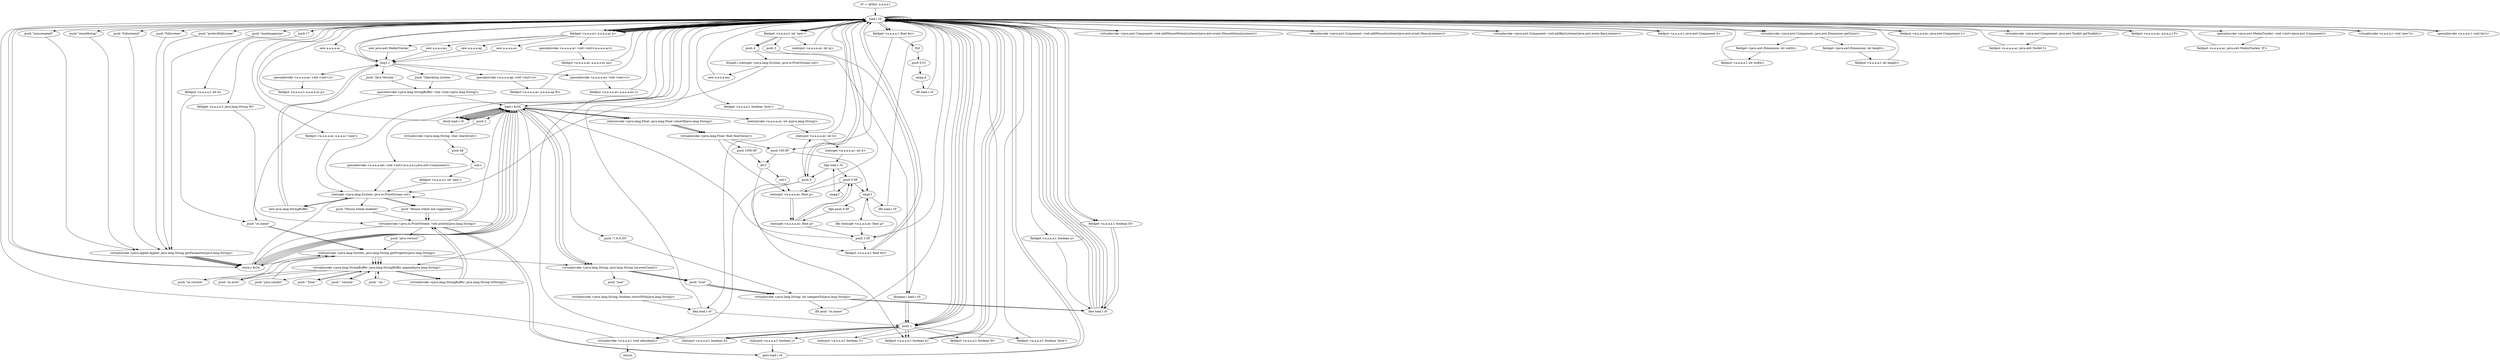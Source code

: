 digraph "" {
    "r0 := @this: a.a.a.a.l"
    "load.r r0"
    "r0 := @this: a.a.a.a.l"->"load.r r0";
    "new a.a.a.a.ac"
    "load.r r0"->"new a.a.a.a.ac";
    "dup1.r"
    "new a.a.a.a.ac"->"dup1.r";
    "specialinvoke <a.a.a.a.ac: void <init>()>"
    "dup1.r"->"specialinvoke <a.a.a.a.ac: void <init>()>";
    "fieldput <a.a.a.a.l: a.a.a.a.ac p>"
    "specialinvoke <a.a.a.a.ac: void <init>()>"->"fieldput <a.a.a.a.l: a.a.a.a.ac p>";
    "fieldput <a.a.a.a.l: a.a.a.a.ac p>"->"load.r r0";
    "fieldget <a.a.a.a.l: a.a.a.a.ac p>"
    "load.r r0"->"fieldget <a.a.a.a.l: a.a.a.a.ac p>";
    "fieldget <a.a.a.a.l: a.a.a.a.ac p>"->"load.r r0";
    "fieldput <a.a.a.a.ac: a.a.a.a.l 'case'>"
    "load.r r0"->"fieldput <a.a.a.a.ac: a.a.a.a.l 'case'>";
    "staticget <java.lang.System: java.io.PrintStream out>"
    "fieldput <a.a.a.a.ac: a.a.a.a.l 'case'>"->"staticget <java.lang.System: java.io.PrintStream out>";
    "staticget <java.lang.System: java.io.PrintStream out>"->"load.r r0";
    "fieldget <a.a.a.a.l: java.lang.String M>"
    "load.r r0"->"fieldget <a.a.a.a.l: java.lang.String M>";
    "virtualinvoke <java.io.PrintStream: void println(java.lang.String)>"
    "fieldget <a.a.a.a.l: java.lang.String M>"->"virtualinvoke <java.io.PrintStream: void println(java.lang.String)>";
    "push \"java.version\""
    "virtualinvoke <java.io.PrintStream: void println(java.lang.String)>"->"push \"java.version\"";
    "staticinvoke <java.lang.System: java.lang.String getProperty(java.lang.String)>"
    "push \"java.version\""->"staticinvoke <java.lang.System: java.lang.String getProperty(java.lang.String)>";
    "store.r $r34"
    "staticinvoke <java.lang.System: java.lang.String getProperty(java.lang.String)>"->"store.r $r34";
    "store.r $r34"->"load.r r0";
    "load.r $r34"
    "load.r r0"->"load.r $r34";
    "push 2"
    "load.r $r34"->"push 2";
    "virtualinvoke <java.lang.String: char charAt(int)>"
    "push 2"->"virtualinvoke <java.lang.String: char charAt(int)>";
    "push 48"
    "virtualinvoke <java.lang.String: char charAt(int)>"->"push 48";
    "sub.c"
    "push 48"->"sub.c";
    "fieldput <a.a.a.a.l: int 'new'>"
    "sub.c"->"fieldput <a.a.a.a.l: int 'new'>";
    "fieldput <a.a.a.a.l: int 'new'>"->"staticget <java.lang.System: java.io.PrintStream out>";
    "new java.lang.StringBuffer"
    "staticget <java.lang.System: java.io.PrintStream out>"->"new java.lang.StringBuffer";
    "new java.lang.StringBuffer"->"dup1.r";
    "push \"Java Version: \""
    "dup1.r"->"push \"Java Version: \"";
    "specialinvoke <java.lang.StringBuffer: void <init>(java.lang.String)>"
    "push \"Java Version: \""->"specialinvoke <java.lang.StringBuffer: void <init>(java.lang.String)>";
    "specialinvoke <java.lang.StringBuffer: void <init>(java.lang.String)>"->"load.r $r34";
    "virtualinvoke <java.lang.StringBuffer: java.lang.StringBuffer append(java.lang.String)>"
    "load.r $r34"->"virtualinvoke <java.lang.StringBuffer: java.lang.StringBuffer append(java.lang.String)>";
    "push \" from \""
    "virtualinvoke <java.lang.StringBuffer: java.lang.StringBuffer append(java.lang.String)>"->"push \" from \"";
    "push \" from \""->"virtualinvoke <java.lang.StringBuffer: java.lang.StringBuffer append(java.lang.String)>";
    "push \"java.vendor\""
    "virtualinvoke <java.lang.StringBuffer: java.lang.StringBuffer append(java.lang.String)>"->"push \"java.vendor\"";
    "push \"java.vendor\""->"staticinvoke <java.lang.System: java.lang.String getProperty(java.lang.String)>";
    "staticinvoke <java.lang.System: java.lang.String getProperty(java.lang.String)>"->"virtualinvoke <java.lang.StringBuffer: java.lang.StringBuffer append(java.lang.String)>";
    "virtualinvoke <java.lang.StringBuffer: java.lang.String toString()>"
    "virtualinvoke <java.lang.StringBuffer: java.lang.StringBuffer append(java.lang.String)>"->"virtualinvoke <java.lang.StringBuffer: java.lang.String toString()>";
    "virtualinvoke <java.lang.StringBuffer: java.lang.String toString()>"->"virtualinvoke <java.io.PrintStream: void println(java.lang.String)>";
    "virtualinvoke <java.io.PrintStream: void println(java.lang.String)>"->"staticget <java.lang.System: java.io.PrintStream out>";
    "staticget <java.lang.System: java.io.PrintStream out>"->"new java.lang.StringBuffer";
    "new java.lang.StringBuffer"->"dup1.r";
    "push \"Operating system: \""
    "dup1.r"->"push \"Operating system: \"";
    "push \"Operating system: \""->"specialinvoke <java.lang.StringBuffer: void <init>(java.lang.String)>";
    "push \"os.name\""
    "specialinvoke <java.lang.StringBuffer: void <init>(java.lang.String)>"->"push \"os.name\"";
    "push \"os.name\""->"staticinvoke <java.lang.System: java.lang.String getProperty(java.lang.String)>";
    "staticinvoke <java.lang.System: java.lang.String getProperty(java.lang.String)>"->"virtualinvoke <java.lang.StringBuffer: java.lang.StringBuffer append(java.lang.String)>";
    "push \" version \""
    "virtualinvoke <java.lang.StringBuffer: java.lang.StringBuffer append(java.lang.String)>"->"push \" version \"";
    "push \" version \""->"virtualinvoke <java.lang.StringBuffer: java.lang.StringBuffer append(java.lang.String)>";
    "push \"os.version\""
    "virtualinvoke <java.lang.StringBuffer: java.lang.StringBuffer append(java.lang.String)>"->"push \"os.version\"";
    "push \"os.version\""->"staticinvoke <java.lang.System: java.lang.String getProperty(java.lang.String)>";
    "staticinvoke <java.lang.System: java.lang.String getProperty(java.lang.String)>"->"virtualinvoke <java.lang.StringBuffer: java.lang.StringBuffer append(java.lang.String)>";
    "push \" on \""
    "virtualinvoke <java.lang.StringBuffer: java.lang.StringBuffer append(java.lang.String)>"->"push \" on \"";
    "push \" on \""->"virtualinvoke <java.lang.StringBuffer: java.lang.StringBuffer append(java.lang.String)>";
    "push \"os.arch\""
    "virtualinvoke <java.lang.StringBuffer: java.lang.StringBuffer append(java.lang.String)>"->"push \"os.arch\"";
    "push \"os.arch\""->"staticinvoke <java.lang.System: java.lang.String getProperty(java.lang.String)>";
    "staticinvoke <java.lang.System: java.lang.String getProperty(java.lang.String)>"->"virtualinvoke <java.lang.StringBuffer: java.lang.StringBuffer append(java.lang.String)>";
    "virtualinvoke <java.lang.StringBuffer: java.lang.StringBuffer append(java.lang.String)>"->"virtualinvoke <java.lang.StringBuffer: java.lang.String toString()>";
    "virtualinvoke <java.lang.StringBuffer: java.lang.String toString()>"->"virtualinvoke <java.io.PrintStream: void println(java.lang.String)>";
    "virtualinvoke <java.io.PrintStream: void println(java.lang.String)>"->"load.r $r34";
    "push \"1.6.0_03\""
    "load.r $r34"->"push \"1.6.0_03\"";
    "virtualinvoke <java.lang.String: int compareTo(java.lang.String)>"
    "push \"1.6.0_03\""->"virtualinvoke <java.lang.String: int compareTo(java.lang.String)>";
    "iflt push \"os.name\""
    "virtualinvoke <java.lang.String: int compareTo(java.lang.String)>"->"iflt push \"os.name\"";
    "iflt push \"os.name\""->"load.r r0";
    "push 17"
    "load.r r0"->"push 17";
    "fieldput <a.a.a.a.l: int k>"
    "push 17"->"fieldput <a.a.a.a.l: int k>";
    "fieldput <a.a.a.a.l: int k>"->"push \"os.name\"";
    "push \"os.name\""->"staticinvoke <java.lang.System: java.lang.String getProperty(java.lang.String)>";
    "virtualinvoke <java.lang.String: java.lang.String toLowerCase()>"
    "staticinvoke <java.lang.System: java.lang.String getProperty(java.lang.String)>"->"virtualinvoke <java.lang.String: java.lang.String toLowerCase()>";
    "push \"mac\""
    "virtualinvoke <java.lang.String: java.lang.String toLowerCase()>"->"push \"mac\"";
    "virtualinvoke <java.lang.String: boolean startsWith(java.lang.String)>"
    "push \"mac\""->"virtualinvoke <java.lang.String: boolean startsWith(java.lang.String)>";
    "ifeq load.r r0"
    "virtualinvoke <java.lang.String: boolean startsWith(java.lang.String)>"->"ifeq load.r r0";
    "push 1"
    "ifeq load.r r0"->"push 1";
    "staticput <a.a.a.a.l: boolean C>"
    "push 1"->"staticput <a.a.a.a.l: boolean C>";
    "staticput <a.a.a.a.l: boolean C>"->"load.r r0";
    "fieldget <a.a.a.a.l: int 'new'>"
    "load.r r0"->"fieldget <a.a.a.a.l: int 'new'>";
    "push 3"
    "fieldget <a.a.a.a.l: int 'new'>"->"push 3";
    "ifcmpne.i load.r r0"
    "push 3"->"ifcmpne.i load.r r0";
    "ifcmpne.i load.r r0"->"push 1";
    "staticput <a.a.a.a.l: boolean A>"
    "push 1"->"staticput <a.a.a.a.l: boolean A>";
    "staticput <a.a.a.a.l: boolean A>"->"load.r r0";
    "load.r r0"->"fieldget <a.a.a.a.l: int 'new'>";
    "push 4"
    "fieldget <a.a.a.a.l: int 'new'>"->"push 4";
    "push 4"->"ifcmpne.i load.r r0";
    "ifcmpne.i load.r r0"->"push 1";
    "push 1"->"staticput <a.a.a.a.l: boolean A>";
    "staticput <a.a.a.a.l: boolean A>"->"push 1";
    "staticput <a.a.a.a.l: boolean z>"
    "push 1"->"staticput <a.a.a.a.l: boolean z>";
    "goto load.r r0"
    "staticput <a.a.a.a.l: boolean z>"->"goto load.r r0";
    "goto load.r r0"->"load.r r0";
    "load.r r0"->"load.r r0";
    "virtualinvoke <java.awt.Component: void addMouseMotionListener(java.awt.event.MouseMotionListener)>"
    "load.r r0"->"virtualinvoke <java.awt.Component: void addMouseMotionListener(java.awt.event.MouseMotionListener)>";
    "virtualinvoke <java.awt.Component: void addMouseMotionListener(java.awt.event.MouseMotionListener)>"->"load.r r0";
    "load.r r0"->"load.r r0";
    "virtualinvoke <java.awt.Component: void addMouseListener(java.awt.event.MouseListener)>"
    "load.r r0"->"virtualinvoke <java.awt.Component: void addMouseListener(java.awt.event.MouseListener)>";
    "virtualinvoke <java.awt.Component: void addMouseListener(java.awt.event.MouseListener)>"->"load.r r0";
    "load.r r0"->"load.r r0";
    "virtualinvoke <java.awt.Component: void addKeyListener(java.awt.event.KeyListener)>"
    "load.r r0"->"virtualinvoke <java.awt.Component: void addKeyListener(java.awt.event.KeyListener)>";
    "virtualinvoke <java.awt.Component: void addKeyListener(java.awt.event.KeyListener)>"->"load.r r0";
    "load.r r0"->"load.r r0";
    "fieldput <a.a.a.a.l: java.awt.Component b>"
    "load.r r0"->"fieldput <a.a.a.a.l: java.awt.Component b>";
    "fieldput <a.a.a.a.l: java.awt.Component b>"->"load.r r0";
    "load.r r0"->"load.r r0";
    "virtualinvoke <java.awt.Component: java.awt.Dimension getSize()>"
    "load.r r0"->"virtualinvoke <java.awt.Component: java.awt.Dimension getSize()>";
    "fieldget <java.awt.Dimension: int width>"
    "virtualinvoke <java.awt.Component: java.awt.Dimension getSize()>"->"fieldget <java.awt.Dimension: int width>";
    "fieldput <a.a.a.a.l: int width>"
    "fieldget <java.awt.Dimension: int width>"->"fieldput <a.a.a.a.l: int width>";
    "fieldput <a.a.a.a.l: int width>"->"load.r r0";
    "load.r r0"->"load.r r0";
    "load.r r0"->"virtualinvoke <java.awt.Component: java.awt.Dimension getSize()>";
    "fieldget <java.awt.Dimension: int height>"
    "virtualinvoke <java.awt.Component: java.awt.Dimension getSize()>"->"fieldget <java.awt.Dimension: int height>";
    "fieldput <a.a.a.a.l: int height>"
    "fieldget <java.awt.Dimension: int height>"->"fieldput <a.a.a.a.l: int height>";
    "fieldput <a.a.a.a.l: int height>"->"load.r r0";
    "load.r r0"->"fieldget <a.a.a.a.l: a.a.a.a.ac p>";
    "fieldget <a.a.a.a.l: a.a.a.a.ac p>"->"load.r r0";
    "fieldput <a.a.a.a.ac: java.awt.Component L>"
    "load.r r0"->"fieldput <a.a.a.a.ac: java.awt.Component L>";
    "fieldput <a.a.a.a.ac: java.awt.Component L>"->"load.r r0";
    "load.r r0"->"fieldget <a.a.a.a.l: a.a.a.a.ac p>";
    "fieldget <a.a.a.a.l: a.a.a.a.ac p>"->"load.r r0";
    "virtualinvoke <java.awt.Component: java.awt.Toolkit getToolkit()>"
    "load.r r0"->"virtualinvoke <java.awt.Component: java.awt.Toolkit getToolkit()>";
    "fieldput <a.a.a.a.ac: java.awt.Toolkit I>"
    "virtualinvoke <java.awt.Component: java.awt.Toolkit getToolkit()>"->"fieldput <a.a.a.a.ac: java.awt.Toolkit I>";
    "fieldput <a.a.a.a.ac: java.awt.Toolkit I>"->"load.r r0";
    "load.r r0"->"fieldget <a.a.a.a.l: a.a.a.a.ac p>";
    "new a.a.a.a.ap"
    "fieldget <a.a.a.a.l: a.a.a.a.ac p>"->"new a.a.a.a.ap";
    "new a.a.a.a.ap"->"dup1.r";
    "specialinvoke <a.a.a.a.ap: void <init>()>"
    "dup1.r"->"specialinvoke <a.a.a.a.ap: void <init>()>";
    "fieldput <a.a.a.a.ac: a.a.a.a.ap W>"
    "specialinvoke <a.a.a.a.ap: void <init>()>"->"fieldput <a.a.a.a.ac: a.a.a.a.ap W>";
    "fieldput <a.a.a.a.ac: a.a.a.a.ap W>"->"load.r r0";
    "load.r r0"->"fieldget <a.a.a.a.l: a.a.a.a.ac p>";
    "new a.a.a.a.av"
    "fieldget <a.a.a.a.l: a.a.a.a.ac p>"->"new a.a.a.a.av";
    "new a.a.a.a.av"->"dup1.r";
    "dup1.r"->"load.r r0";
    "load.r r0"->"fieldget <a.a.a.a.l: a.a.a.a.ac p>";
    "specialinvoke <a.a.a.a.av: void <init>(a.a.a.a.ac)>"
    "fieldget <a.a.a.a.l: a.a.a.a.ac p>"->"specialinvoke <a.a.a.a.av: void <init>(a.a.a.a.ac)>";
    "fieldput <a.a.a.a.ac: a.a.a.a.av aa>"
    "specialinvoke <a.a.a.a.av: void <init>(a.a.a.a.ac)>"->"fieldput <a.a.a.a.ac: a.a.a.a.av aa>";
    "fieldput <a.a.a.a.ac: a.a.a.a.av aa>"->"load.r r0";
    "load.r r0"->"fieldget <a.a.a.a.l: a.a.a.a.ac p>";
    "fieldget <a.a.a.a.l: a.a.a.a.ac p>"->"load.r r0";
    "fieldput <a.a.a.a.ac: a.a.a.a.l P>"
    "load.r r0"->"fieldput <a.a.a.a.ac: a.a.a.a.l P>";
    "fieldput <a.a.a.a.ac: a.a.a.a.l P>"->"load.r r0";
    "load.r r0"->"fieldget <a.a.a.a.l: a.a.a.a.ac p>";
    "new java.awt.MediaTracker"
    "fieldget <a.a.a.a.l: a.a.a.a.ac p>"->"new java.awt.MediaTracker";
    "new java.awt.MediaTracker"->"dup1.r";
    "dup1.r"->"load.r r0";
    "specialinvoke <java.awt.MediaTracker: void <init>(java.awt.Component)>"
    "load.r r0"->"specialinvoke <java.awt.MediaTracker: void <init>(java.awt.Component)>";
    "fieldput <a.a.a.a.ac: java.awt.MediaTracker 'if'>"
    "specialinvoke <java.awt.MediaTracker: void <init>(java.awt.Component)>"->"fieldput <a.a.a.a.ac: java.awt.MediaTracker 'if'>";
    "fieldput <a.a.a.a.ac: java.awt.MediaTracker 'if'>"->"load.r r0";
    "load.r r0"->"fieldget <a.a.a.a.l: a.a.a.a.ac p>";
    "new a.a.a.a.au"
    "fieldget <a.a.a.a.l: a.a.a.a.ac p>"->"new a.a.a.a.au";
    "new a.a.a.a.au"->"dup1.r";
    "specialinvoke <a.a.a.a.au: void <init>()>"
    "dup1.r"->"specialinvoke <a.a.a.a.au: void <init>()>";
    "fieldput <a.a.a.a.ac: a.a.a.a.au s>"
    "specialinvoke <a.a.a.a.au: void <init>()>"->"fieldput <a.a.a.a.ac: a.a.a.a.au s>";
    "fieldput <a.a.a.a.ac: a.a.a.a.au s>"->"load.r r0";
    "load.r r0"->"fieldget <a.a.a.a.l: int 'new'>";
    "staticput <a.a.a.a.ac: int aj>"
    "fieldget <a.a.a.a.l: int 'new'>"->"staticput <a.a.a.a.ac: int aj>";
    "staticput <a.a.a.a.ac: int aj>"->"load.r r0";
    "virtualinvoke <a.a.a.a.l: void 'new'()>"
    "load.r r0"->"virtualinvoke <a.a.a.a.l: void 'new'()>";
    "virtualinvoke <a.a.a.a.l: void 'new'()>"->"load.r r0";
    "push \"maximagesize\""
    "load.r r0"->"push \"maximagesize\"";
    "virtualinvoke <java.applet.Applet: java.lang.String getParameter(java.lang.String)>"
    "push \"maximagesize\""->"virtualinvoke <java.applet.Applet: java.lang.String getParameter(java.lang.String)>";
    "virtualinvoke <java.applet.Applet: java.lang.String getParameter(java.lang.String)>"->"store.r $r34";
    "store.r $r34"->"load.r $r34";
    "ifnull load.r r0"
    "load.r $r34"->"ifnull load.r r0";
    "ifnull load.r r0"->"load.r $r34";
    "staticinvoke <a.a.a.a.ac: int a(java.lang.String)>"
    "load.r $r34"->"staticinvoke <a.a.a.a.ac: int a(java.lang.String)>";
    "staticput <a.a.a.a.ac: int b>"
    "staticinvoke <a.a.a.a.ac: int a(java.lang.String)>"->"staticput <a.a.a.a.ac: int b>";
    "staticget <a.a.a.a.ac: int b>"
    "staticput <a.a.a.a.ac: int b>"->"staticget <a.a.a.a.ac: int b>";
    "ifge load.r r0"
    "staticget <a.a.a.a.ac: int b>"->"ifge load.r r0";
    "push 0"
    "ifge load.r r0"->"push 0";
    "push 0"->"staticput <a.a.a.a.ac: int b>";
    "staticput <a.a.a.a.ac: int b>"->"load.r r0";
    "load.r r0"->"fieldget <a.a.a.a.l: int 'new'>";
    "fieldget <a.a.a.a.l: int 'new'>"->"push 4";
    "ifcmplt.i staticget <java.lang.System: java.io.PrintStream out>"
    "push 4"->"ifcmplt.i staticget <java.lang.System: java.io.PrintStream out>";
    "new a.a.a.a.am"
    "ifcmplt.i staticget <java.lang.System: java.io.PrintStream out>"->"new a.a.a.a.am";
    "new a.a.a.a.am"->"load.r r0";
    "load.r r0"->"load.r r0";
    "specialinvoke <a.a.a.a.am: void <init>(a.a.a.a.l,java.awt.Component)>"
    "load.r r0"->"specialinvoke <a.a.a.a.am: void <init>(a.a.a.a.l,java.awt.Component)>";
    "specialinvoke <a.a.a.a.am: void <init>(a.a.a.a.l,java.awt.Component)>"->"staticget <java.lang.System: java.io.PrintStream out>";
    "push \"Mouse wheel enabled.\""
    "staticget <java.lang.System: java.io.PrintStream out>"->"push \"Mouse wheel enabled.\"";
    "push \"Mouse wheel enabled.\""->"virtualinvoke <java.io.PrintStream: void println(java.lang.String)>";
    "virtualinvoke <java.io.PrintStream: void println(java.lang.String)>"->"goto load.r r0";
    "goto load.r r0"->"load.r r0";
    "push \"mousespeed\""
    "load.r r0"->"push \"mousespeed\"";
    "push \"mousespeed\""->"virtualinvoke <java.applet.Applet: java.lang.String getParameter(java.lang.String)>";
    "virtualinvoke <java.applet.Applet: java.lang.String getParameter(java.lang.String)>"->"store.r $r34";
    "store.r $r34"->"load.r $r34";
    "load.r $r34"->"ifnull load.r r0";
    "ifnull load.r r0"->"load.r r0";
    "load.r r0"->"load.r $r34";
    "staticinvoke <java.lang.Float: java.lang.Float valueOf(java.lang.String)>"
    "load.r $r34"->"staticinvoke <java.lang.Float: java.lang.Float valueOf(java.lang.String)>";
    "virtualinvoke <java.lang.Float: float floatValue()>"
    "staticinvoke <java.lang.Float: java.lang.Float valueOf(java.lang.String)>"->"virtualinvoke <java.lang.Float: float floatValue()>";
    "push 100.0F"
    "virtualinvoke <java.lang.Float: float floatValue()>"->"push 100.0F";
    "div.f"
    "push 100.0F"->"div.f";
    "fieldput <a.a.a.a.l: float for>"
    "div.f"->"fieldput <a.a.a.a.l: float for>";
    "fieldput <a.a.a.a.l: float for>"->"load.r r0";
    "fieldget <a.a.a.a.l: float for>"
    "load.r r0"->"fieldget <a.a.a.a.l: float for>";
    "f2d"
    "fieldget <a.a.a.a.l: float for>"->"f2d";
    "push 0.01"
    "f2d"->"push 0.01";
    "cmpg.d"
    "push 0.01"->"cmpg.d";
    "iflt load.r r0"
    "cmpg.d"->"iflt load.r r0";
    "iflt load.r r0"->"load.r r0";
    "load.r r0"->"fieldget <a.a.a.a.l: float for>";
    "fieldget <a.a.a.a.l: float for>"->"push 100.0F";
    "cmpl.f"
    "push 100.0F"->"cmpl.f";
    "ifle load.r r0"
    "cmpl.f"->"ifle load.r r0";
    "ifle load.r r0"->"load.r r0";
    "push 1.0F"
    "load.r r0"->"push 1.0F";
    "push 1.0F"->"fieldput <a.a.a.a.l: float for>";
    "fieldput <a.a.a.a.l: float for>"->"load.r r0";
    "push \"smoothstop\""
    "load.r r0"->"push \"smoothstop\"";
    "push \"smoothstop\""->"virtualinvoke <java.applet.Applet: java.lang.String getParameter(java.lang.String)>";
    "virtualinvoke <java.applet.Applet: java.lang.String getParameter(java.lang.String)>"->"store.r $r34";
    "store.r $r34"->"load.r $r34";
    "load.r $r34"->"ifnull load.r r0";
    "ifnull load.r r0"->"load.r $r34";
    "load.r $r34"->"staticinvoke <java.lang.Float: java.lang.Float valueOf(java.lang.String)>";
    "staticinvoke <java.lang.Float: java.lang.Float valueOf(java.lang.String)>"->"virtualinvoke <java.lang.Float: float floatValue()>";
    "staticput <a.a.a.a.ac: float g>"
    "virtualinvoke <java.lang.Float: float floatValue()>"->"staticput <a.a.a.a.ac: float g>";
    "staticget <a.a.a.a.ac: float g>"
    "staticput <a.a.a.a.ac: float g>"->"staticget <a.a.a.a.ac: float g>";
    "push 0.0F"
    "staticget <a.a.a.a.ac: float g>"->"push 0.0F";
    "push 0.0F"->"cmpl.f";
    "ifle staticget <a.a.a.a.ac: float g>"
    "cmpl.f"->"ifle staticget <a.a.a.a.ac: float g>";
    "ifle staticget <a.a.a.a.ac: float g>"->"push 1.0F";
    "push 1.0F"->"load.r $r34";
    "load.r $r34"->"staticinvoke <java.lang.Float: java.lang.Float valueOf(java.lang.String)>";
    "staticinvoke <java.lang.Float: java.lang.Float valueOf(java.lang.String)>"->"virtualinvoke <java.lang.Float: float floatValue()>";
    "push 1000.0F"
    "virtualinvoke <java.lang.Float: float floatValue()>"->"push 1000.0F";
    "push 1000.0F"->"div.f";
    "sub.f"
    "div.f"->"sub.f";
    "sub.f"->"staticput <a.a.a.a.ac: float g>";
    "staticput <a.a.a.a.ac: float g>"->"staticget <a.a.a.a.ac: float g>";
    "staticget <a.a.a.a.ac: float g>"->"push 1.0F";
    "push 1.0F"->"cmpl.f";
    "ifge push 0.0F"
    "cmpl.f"->"ifge push 0.0F";
    "ifge push 0.0F"->"staticget <a.a.a.a.ac: float g>";
    "staticget <a.a.a.a.ac: float g>"->"push 0.0F";
    "cmpg.f"
    "push 0.0F"->"cmpg.f";
    "cmpg.f"->"ifge load.r r0";
    "ifge load.r r0"->"push 0.0F";
    "push 0.0F"->"staticput <a.a.a.a.ac: float g>";
    "staticput <a.a.a.a.ac: float g>"->"load.r r0";
    "push \"fullscreen2\""
    "load.r r0"->"push \"fullscreen2\"";
    "push \"fullscreen2\""->"virtualinvoke <java.applet.Applet: java.lang.String getParameter(java.lang.String)>";
    "virtualinvoke <java.applet.Applet: java.lang.String getParameter(java.lang.String)>"->"store.r $r34";
    "store.r $r34"->"load.r $r34";
    "load.r $r34"->"ifnull load.r r0";
    "ifnull load.r r0"->"load.r $r34";
    "load.r $r34"->"virtualinvoke <java.lang.String: java.lang.String toLowerCase()>";
    "push \"true\""
    "virtualinvoke <java.lang.String: java.lang.String toLowerCase()>"->"push \"true\"";
    "push \"true\""->"virtualinvoke <java.lang.String: int compareTo(java.lang.String)>";
    "ifne load.r r0"
    "virtualinvoke <java.lang.String: int compareTo(java.lang.String)>"->"ifne load.r r0";
    "ifne load.r r0"->"load.r r0";
    "load.r r0"->"push 1";
    "fieldput <a.a.a.a.l: boolean H>"
    "push 1"->"fieldput <a.a.a.a.l: boolean H>";
    "fieldput <a.a.a.a.l: boolean H>"->"load.r r0";
    "fieldget <a.a.a.a.l: boolean H>"
    "load.r r0"->"fieldget <a.a.a.a.l: boolean H>";
    "fieldget <a.a.a.a.l: boolean H>"->"ifne load.r r0";
    "ifne load.r r0"->"load.r r0";
    "push \"fullscreen\""
    "load.r r0"->"push \"fullscreen\"";
    "push \"fullscreen\""->"virtualinvoke <java.applet.Applet: java.lang.String getParameter(java.lang.String)>";
    "virtualinvoke <java.applet.Applet: java.lang.String getParameter(java.lang.String)>"->"store.r $r34";
    "store.r $r34"->"load.r $r34";
    "load.r $r34"->"ifnull load.r r0";
    "ifnull load.r r0"->"load.r $r34";
    "load.r $r34"->"virtualinvoke <java.lang.String: java.lang.String toLowerCase()>";
    "virtualinvoke <java.lang.String: java.lang.String toLowerCase()>"->"push \"true\"";
    "push \"true\""->"virtualinvoke <java.lang.String: int compareTo(java.lang.String)>";
    "virtualinvoke <java.lang.String: int compareTo(java.lang.String)>"->"ifne load.r r0";
    "ifne load.r r0"->"load.r r0";
    "load.r r0"->"push 1";
    "fieldput <a.a.a.a.l: boolean a>"
    "push 1"->"fieldput <a.a.a.a.l: boolean a>";
    "fieldput <a.a.a.a.l: boolean a>"->"load.r r0";
    "push \"protectfullscreen\""
    "load.r r0"->"push \"protectfullscreen\"";
    "push \"protectfullscreen\""->"virtualinvoke <java.applet.Applet: java.lang.String getParameter(java.lang.String)>";
    "virtualinvoke <java.applet.Applet: java.lang.String getParameter(java.lang.String)>"->"store.r $r34";
    "store.r $r34"->"load.r $r34";
    "load.r $r34"->"ifnull load.r r0";
    "ifnull load.r r0"->"load.r $r34";
    "load.r $r34"->"virtualinvoke <java.lang.String: java.lang.String toLowerCase()>";
    "virtualinvoke <java.lang.String: java.lang.String toLowerCase()>"->"push \"true\"";
    "push \"true\""->"virtualinvoke <java.lang.String: int compareTo(java.lang.String)>";
    "virtualinvoke <java.lang.String: int compareTo(java.lang.String)>"->"ifne load.r r0";
    "ifne load.r r0"->"load.r r0";
    "load.r r0"->"push 1";
    "fieldput <a.a.a.a.l: boolean 'byte'>"
    "push 1"->"fieldput <a.a.a.a.l: boolean 'byte'>";
    "fieldput <a.a.a.a.l: boolean 'byte'>"->"load.r r0";
    "specialinvoke <a.a.a.a.l: void for()>"
    "load.r r0"->"specialinvoke <a.a.a.a.l: void for()>";
    "specialinvoke <a.a.a.a.l: void for()>"->"load.r r0";
    "fieldget <a.a.a.a.l: boolean 'byte'>"
    "load.r r0"->"fieldget <a.a.a.a.l: boolean 'byte'>";
    "fieldget <a.a.a.a.l: boolean 'byte'>"->"ifeq load.r r0";
    "ifeq load.r r0"->"load.r r0";
    "fieldget <a.a.a.a.l: boolean a>"
    "load.r r0"->"fieldget <a.a.a.a.l: boolean a>";
    "fieldget <a.a.a.a.l: boolean a>"->"ifne load.r r0";
    "ifne load.r r0"->"load.r r0";
    "load.r r0"->"fieldget <a.a.a.a.l: boolean H>";
    "fieldget <a.a.a.a.l: boolean H>"->"ifne load.r r0";
    "ifne load.r r0"->"load.r r0";
    "load.r r0"->"push 1";
    "push 1"->"fieldput <a.a.a.a.l: boolean a>";
    "fieldput <a.a.a.a.l: boolean a>"->"load.r r0";
    "load.r r0"->"push 0";
    "virtualinvoke <a.a.a.a.l: void a(boolean)>"
    "push 0"->"virtualinvoke <a.a.a.a.l: void a(boolean)>";
    "virtualinvoke <a.a.a.a.l: void a(boolean)>"->"load.r r0";
    "load.r r0"->"push 0";
    "push 0"->"fieldput <a.a.a.a.l: boolean a>";
    "fieldput <a.a.a.a.l: boolean a>"->"load.r r0";
    "load.r r0"->"push 1";
    "push 1"->"virtualinvoke <a.a.a.a.l: void a(boolean)>";
    "return"
    "virtualinvoke <a.a.a.a.l: void a(boolean)>"->"return";
    "virtualinvoke <java.io.PrintStream: void println(java.lang.String)>"->"store.r $r34";
    "store.r $r34"->"staticget <java.lang.System: java.io.PrintStream out>";
    "push \"Mouse wheel not supported.\""
    "staticget <java.lang.System: java.io.PrintStream out>"->"push \"Mouse wheel not supported.\"";
    "push \"Mouse wheel not supported.\""->"virtualinvoke <java.io.PrintStream: void println(java.lang.String)>";
    "virtualinvoke <java.io.PrintStream: void println(java.lang.String)>"->"goto load.r r0";
    "ifcmplt.i staticget <java.lang.System: java.io.PrintStream out>"->"staticget <java.lang.System: java.io.PrintStream out>";
    "staticget <java.lang.System: java.io.PrintStream out>"->"push \"Mouse wheel not supported.\"";
    "push \"Mouse wheel not supported.\""->"virtualinvoke <java.io.PrintStream: void println(java.lang.String)>";
    "load.r r0"->"store.r $r34";
}
